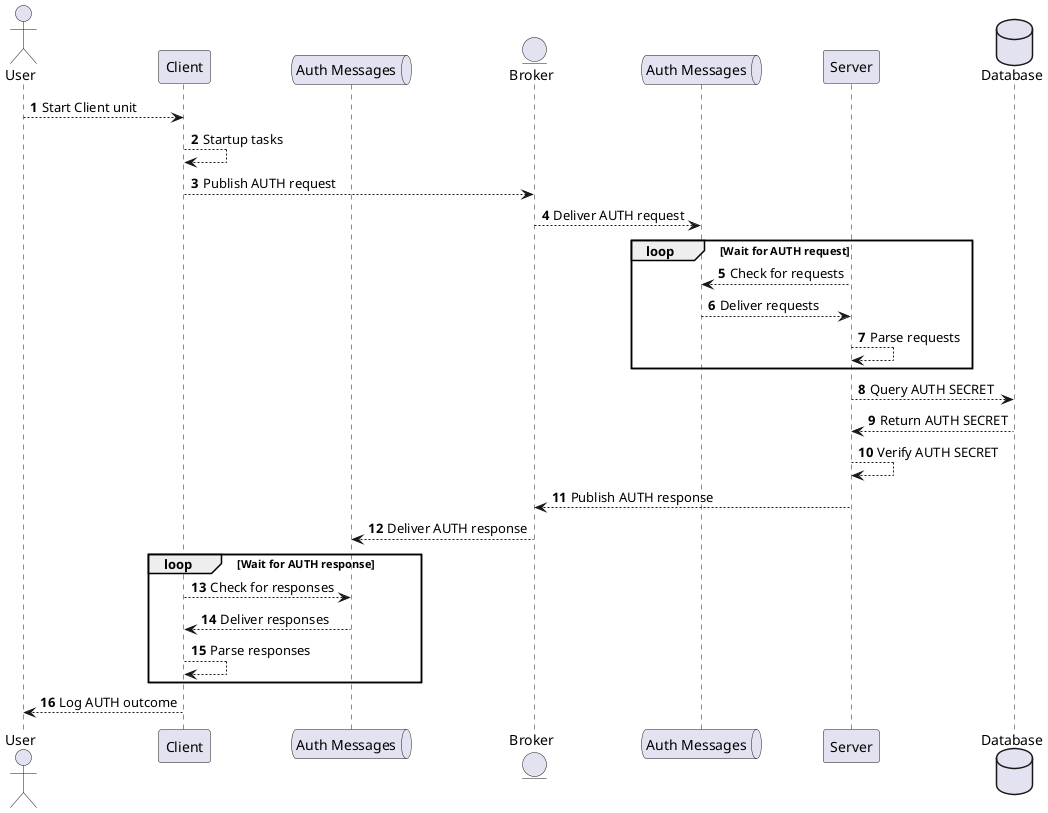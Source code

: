 ﻿@startuml
'https://plantuml.com/sequence-diagram

autonumber

actor User as U
participant Client as C
queue "Auth Messages" as CQ
entity Broker as B
queue "Auth Messages" as SQ
participant Server as S
Database Database as D

U --> C : Start Client unit
C --> C : Startup tasks
C --> B : Publish AUTH request
B --> SQ : Deliver AUTH request 
loop Wait for AUTH request
SQ <-- S : Check for requests
S <-- SQ : Deliver requests
S --> S : Parse requests
end loop
S --> D : Query AUTH SECRET
D --> S : Return AUTH SECRET
S --> S : Verify AUTH SECRET

S --> B : Publish AUTH response
B --> CQ : Deliver AUTH response

loop Wait for AUTH response
C --> CQ : Check for responses
CQ --> C : Deliver responses
C --> C : Parse responses
end loop

C --> U : Log AUTH outcome

@enduml